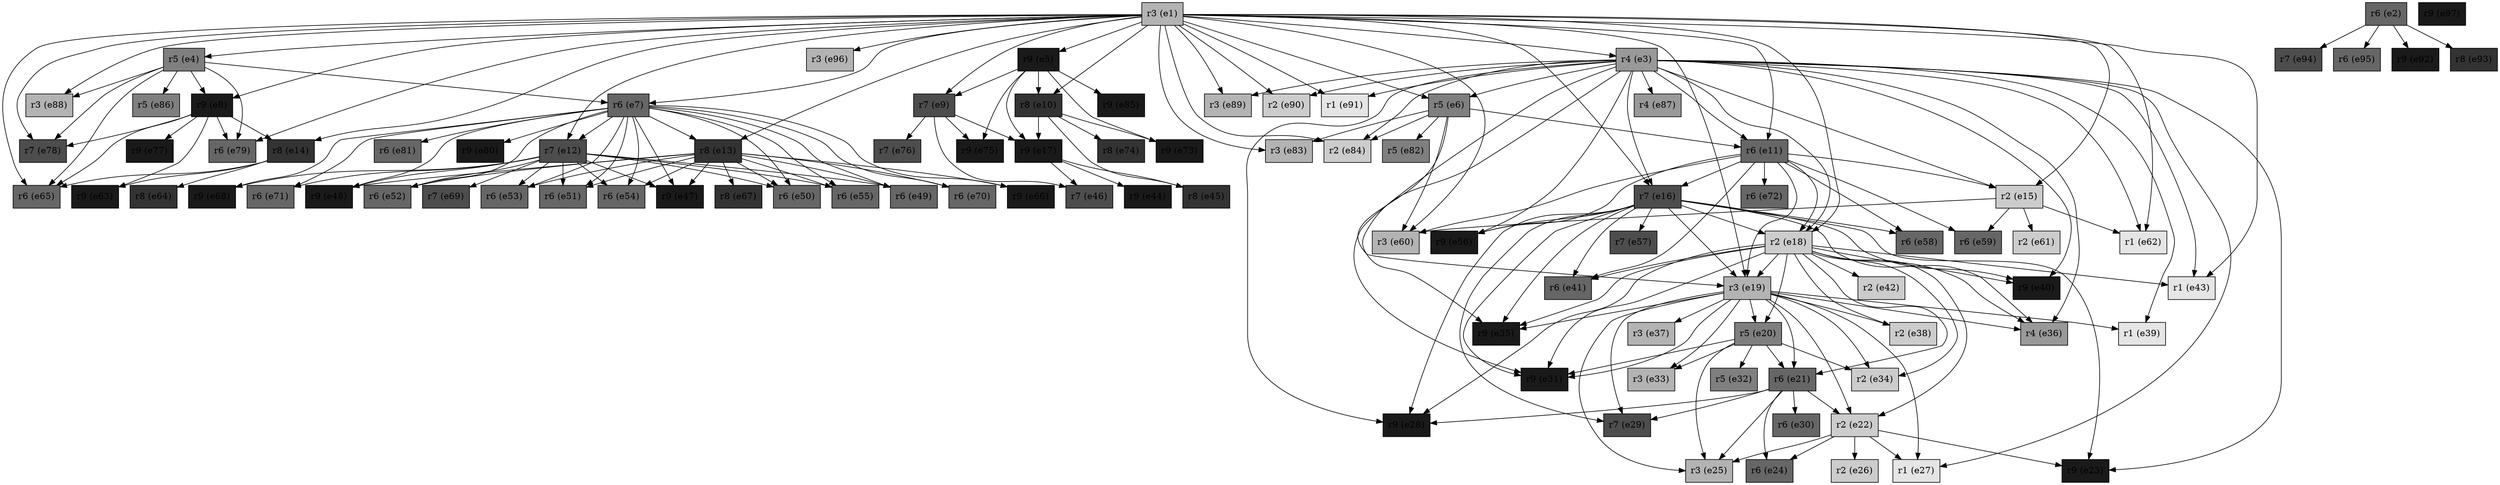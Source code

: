 digraph test {
  e1 -> e60;
  e1 -> e16;
  e1 -> e78;
  e1 -> e12;
  e1 -> e83;
  e1 -> e9;
  e1 -> e88;
  e1 -> e89;
  e1 -> e96;
  e1 -> e6;
  e1 -> e4;
  e1 -> e18;
  e1 -> e15;
  e1 -> e14;
  e1 -> e13;
  e1 -> e84;
  e1 -> e10;
  e1 -> e90;
  e1 -> e91;
  e1 -> e3;
  e1 -> e11;
  e1 -> e8;
  e1 -> e7;
  e1 -> e5;
  e1 -> e65;
  e1 -> e79;
  e1 -> e19;
  e1 -> e43;
  e1 -> e62;
  e2 -> e94;
  e2 -> e95;
  e2 -> e92;
  e2 -> e93;
  e3 -> e16;
  e3 -> e87;
  e3 -> e23;
  e3 -> e27;
  e3 -> e28;
  e3 -> e31;
  e3 -> e35;
  e3 -> e36;
  e3 -> e39;
  e3 -> e40;
  e3 -> e43;
  e3 -> e56;
  e3 -> e62;
  e3 -> e91;
  e3 -> e18;
  e3 -> e15;
  e3 -> e84;
  e3 -> e90;
  e3 -> e6;
  e3 -> e89;
  e3 -> e11;
  e4 -> e8;
  e4 -> e7;
  e4 -> e86;
  e4 -> e65;
  e4 -> e78;
  e4 -> e79;
  e4 -> e88;
  e5 -> e75;
  e5 -> e85;
  e5 -> e10;
  e5 -> e17;
  e5 -> e73;
  e5 -> e9;
  e6 -> e11;
  e6 -> e82;
  e6 -> e84;
  e6 -> e83;
  e6 -> e19;
  e6 -> e60;
  e7 -> e49;
  e7 -> e50;
  e7 -> e55;
  e7 -> e70;
  e7 -> e12;
  e7 -> e81;
  e7 -> e68;
  e7 -> e71;
  e7 -> e80;
  e7 -> e13;
  e7 -> e48;
  e7 -> e52;
  e7 -> e53;
  e7 -> e66;
  e7 -> e51;
  e7 -> e54;
  e7 -> e47;
  e8 -> e77;
  e8 -> e14;
  e8 -> e63;
  e8 -> e78;
  e8 -> e79;
  e8 -> e65;
  e9 -> e46;
  e9 -> e76;
  e9 -> e17;
  e9 -> e75;
  e10 -> e17;
  e10 -> e73;
  e10 -> e74;
  e10 -> e45;
  e11 -> e59;
  e11 -> e60;
  e11 -> e16;
  e11 -> e72;
  e11 -> e56;
  e11 -> e58;
  e11 -> e18;
  e11 -> e15;
  e11 -> e41;
  e11 -> e19;
  e12 -> e69;
  e12 -> e51;
  e12 -> e52;
  e12 -> e53;
  e12 -> e54;
  e12 -> e71;
  e12 -> e47;
  e12 -> e48;
  e12 -> e68;
  e12 -> e49;
  e12 -> e50;
  e12 -> e55;
  e13 -> e47;
  e13 -> e48;
  e13 -> e49;
  e13 -> e50;
  e13 -> e51;
  e13 -> e52;
  e13 -> e53;
  e13 -> e54;
  e13 -> e55;
  e13 -> e66;
  e13 -> e67;
  e13 -> e70;
  e14 -> e63;
  e14 -> e64;
  e14 -> e65;
  e15 -> e59;
  e15 -> e61;
  e15 -> e60;
  e15 -> e62;
  e16 -> e19;
  e16 -> e57;
  e16 -> e41;
  e16 -> e58;
  e16 -> e23;
  e16 -> e28;
  e16 -> e29;
  e16 -> e31;
  e16 -> e35;
  e16 -> e36;
  e16 -> e40;
  e16 -> e56;
  e16 -> e18;
  e17 -> e44;
  e17 -> e45;
  e17 -> e46;
  e18 -> e31;
  e18 -> e21;
  e18 -> e34;
  e18 -> e35;
  e18 -> e36;
  e18 -> e38;
  e18 -> e40;
  e18 -> e41;
  e18 -> e42;
  e18 -> e20;
  e18 -> e19;
  e18 -> e43;
  e18 -> e28;
  e18 -> e22;
  e19 -> e25;
  e19 -> e29;
  e19 -> e33;
  e19 -> e37;
  e19 -> e20;
  e19 -> e22;
  e19 -> e34;
  e19 -> e38;
  e19 -> e39;
  e19 -> e36;
  e19 -> e31;
  e19 -> e21;
  e19 -> e35;
  e19 -> e27;
  e20 -> e31;
  e20 -> e21;
  e20 -> e32;
  e20 -> e34;
  e20 -> e33;
  e20 -> e25;
  e21 -> e24;
  e21 -> e25;
  e21 -> e29;
  e21 -> e30;
  e21 -> e28;
  e21 -> e22;
  e22 -> e23;
  e22 -> e24;
  e22 -> e26;
  e22 -> e25;
  e22 -> e27;
  e1 [fillcolor=gray70 label="r3 (e1)" shape=box style=filled];
  e2 [fillcolor=gray40 label="r6 (e2)" shape=box style=filled];
  e3 [fillcolor=gray60 label="r4 (e3)" shape=box style=filled];
  e4 [fillcolor=gray50 label="r5 (e4)" shape=box style=filled];
  e5 [fillcolor=gray10 label="r9 (e5)" shape=box style=filled];
  e6 [fillcolor=gray50 label="r5 (e6)" shape=box style=filled];
  e7 [fillcolor=gray40 label="r6 (e7)" shape=box style=filled];
  e8 [fillcolor=gray10 label="r9 (e8)" shape=box style=filled];
  e9 [fillcolor=gray30 label="r7 (e9)" shape=box style=filled];
  e10 [fillcolor=gray20 label="r8 (e10)" shape=box style=filled];
  e11 [fillcolor=gray40 label="r6 (e11)" shape=box style=filled];
  e12 [fillcolor=gray30 label="r7 (e12)" shape=box style=filled];
  e13 [fillcolor=gray20 label="r8 (e13)" shape=box style=filled];
  e14 [fillcolor=gray20 label="r8 (e14)" shape=box style=filled];
  e15 [fillcolor=gray80 label="r2 (e15)" shape=box style=filled];
  e16 [fillcolor=gray30 label="r7 (e16)" shape=box style=filled];
  e17 [fillcolor=gray10 label="r9 (e17)" shape=box style=filled];
  e18 [fillcolor=gray80 label="r2 (e18)" shape=box style=filled];
  e19 [fillcolor=gray70 label="r3 (e19)" shape=box style=filled];
  e20 [fillcolor=gray50 label="r5 (e20)" shape=box style=filled];
  e21 [fillcolor=gray40 label="r6 (e21)" shape=box style=filled];
  e22 [fillcolor=gray80 label="r2 (e22)" shape=box style=filled];
  e23 [fillcolor=gray10 label="r9 (e23)" shape=box style=filled];
  e24 [fillcolor=gray40 label="r6 (e24)" shape=box style=filled];
  e25 [fillcolor=gray70 label="r3 (e25)" shape=box style=filled];
  e26 [fillcolor=gray80 label="r2 (e26)" shape=box style=filled];
  e27 [fillcolor=gray90 label="r1 (e27)" shape=box style=filled];
  e28 [fillcolor=gray10 label="r9 (e28)" shape=box style=filled];
  e29 [fillcolor=gray30 label="r7 (e29)" shape=box style=filled];
  e30 [fillcolor=gray40 label="r6 (e30)" shape=box style=filled];
  e31 [fillcolor=gray10 label="r9 (e31)" shape=box style=filled];
  e32 [fillcolor=gray50 label="r5 (e32)" shape=box style=filled];
  e33 [fillcolor=gray70 label="r3 (e33)" shape=box style=filled];
  e34 [fillcolor=gray80 label="r2 (e34)" shape=box style=filled];
  e35 [fillcolor=gray10 label="r9 (e35)" shape=box style=filled];
  e36 [fillcolor=gray60 label="r4 (e36)" shape=box style=filled];
  e37 [fillcolor=gray70 label="r3 (e37)" shape=box style=filled];
  e38 [fillcolor=gray80 label="r2 (e38)" shape=box style=filled];
  e39 [fillcolor=gray90 label="r1 (e39)" shape=box style=filled];
  e40 [fillcolor=gray10 label="r9 (e40)" shape=box style=filled];
  e41 [fillcolor=gray40 label="r6 (e41)" shape=box style=filled];
  e42 [fillcolor=gray80 label="r2 (e42)" shape=box style=filled];
  e43 [fillcolor=gray90 label="r1 (e43)" shape=box style=filled];
  e44 [fillcolor=gray10 label="r9 (e44)" shape=box style=filled];
  e45 [fillcolor=gray20 label="r8 (e45)" shape=box style=filled];
  e46 [fillcolor=gray30 label="r7 (e46)" shape=box style=filled];
  e47 [fillcolor=gray10 label="r9 (e47)" shape=box style=filled];
  e48 [fillcolor=gray10 label="r9 (e48)" shape=box style=filled];
  e49 [fillcolor=gray40 label="r6 (e49)" shape=box style=filled];
  e50 [fillcolor=gray40 label="r6 (e50)" shape=box style=filled];
  e51 [fillcolor=gray40 label="r6 (e51)" shape=box style=filled];
  e52 [fillcolor=gray40 label="r6 (e52)" shape=box style=filled];
  e53 [fillcolor=gray40 label="r6 (e53)" shape=box style=filled];
  e54 [fillcolor=gray40 label="r6 (e54)" shape=box style=filled];
  e55 [fillcolor=gray40 label="r6 (e55)" shape=box style=filled];
  e56 [fillcolor=gray10 label="r9 (e56)" shape=box style=filled];
  e57 [fillcolor=gray30 label="r7 (e57)" shape=box style=filled];
  e58 [fillcolor=gray40 label="r6 (e58)" shape=box style=filled];
  e59 [fillcolor=gray40 label="r6 (e59)" shape=box style=filled];
  e60 [fillcolor=gray70 label="r3 (e60)" shape=box style=filled];
  e61 [fillcolor=gray80 label="r2 (e61)" shape=box style=filled];
  e62 [fillcolor=gray90 label="r1 (e62)" shape=box style=filled];
  e63 [fillcolor=gray10 label="r9 (e63)" shape=box style=filled];
  e64 [fillcolor=gray20 label="r8 (e64)" shape=box style=filled];
  e65 [fillcolor=gray40 label="r6 (e65)" shape=box style=filled];
  e66 [fillcolor=gray10 label="r9 (e66)" shape=box style=filled];
  e67 [fillcolor=gray20 label="r8 (e67)" shape=box style=filled];
  e68 [fillcolor=gray10 label="r9 (e68)" shape=box style=filled];
  e69 [fillcolor=gray30 label="r7 (e69)" shape=box style=filled];
  e70 [fillcolor=gray40 label="r6 (e70)" shape=box style=filled];
  e71 [fillcolor=gray40 label="r6 (e71)" shape=box style=filled];
  e72 [fillcolor=gray40 label="r6 (e72)" shape=box style=filled];
  e73 [fillcolor=gray10 label="r9 (e73)" shape=box style=filled];
  e74 [fillcolor=gray20 label="r8 (e74)" shape=box style=filled];
  e75 [fillcolor=gray10 label="r9 (e75)" shape=box style=filled];
  e76 [fillcolor=gray30 label="r7 (e76)" shape=box style=filled];
  e77 [fillcolor=gray10 label="r9 (e77)" shape=box style=filled];
  e78 [fillcolor=gray30 label="r7 (e78)" shape=box style=filled];
  e79 [fillcolor=gray40 label="r6 (e79)" shape=box style=filled];
  e80 [fillcolor=gray10 label="r9 (e80)" shape=box style=filled];
  e81 [fillcolor=gray40 label="r6 (e81)" shape=box style=filled];
  e82 [fillcolor=gray50 label="r5 (e82)" shape=box style=filled];
  e83 [fillcolor=gray70 label="r3 (e83)" shape=box style=filled];
  e84 [fillcolor=gray80 label="r2 (e84)" shape=box style=filled];
  e85 [fillcolor=gray10 label="r9 (e85)" shape=box style=filled];
  e86 [fillcolor=gray50 label="r5 (e86)" shape=box style=filled];
  e87 [fillcolor=gray60 label="r4 (e87)" shape=box style=filled];
  e88 [fillcolor=gray70 label="r3 (e88)" shape=box style=filled];
  e89 [fillcolor=gray70 label="r3 (e89)" shape=box style=filled];
  e90 [fillcolor=gray80 label="r2 (e90)" shape=box style=filled];
  e91 [fillcolor=gray90 label="r1 (e91)" shape=box style=filled];
  e92 [fillcolor=gray10 label="r9 (e92)" shape=box style=filled];
  e93 [fillcolor=gray20 label="r8 (e93)" shape=box style=filled];
  e94 [fillcolor=gray30 label="r7 (e94)" shape=box style=filled];
  e95 [fillcolor=gray40 label="r6 (e95)" shape=box style=filled];
  e96 [fillcolor=gray70 label="r3 (e96)" shape=box style=filled];
  e97 [fillcolor=gray10 label="r9 (e97)" shape=box style=filled];
}
